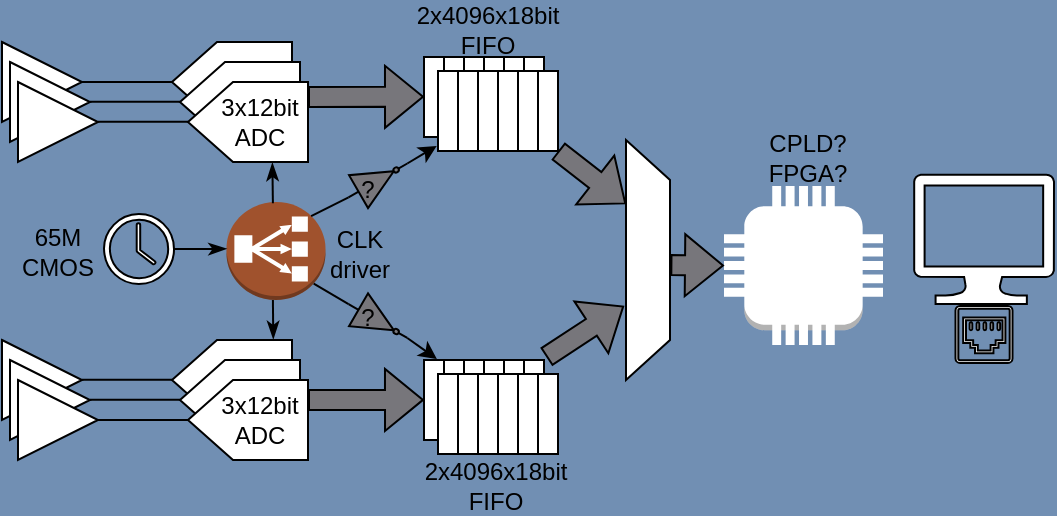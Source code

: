 <mxfile version="24.6.5" type="github">
  <diagram name="Page-1" id="jmYyxMxFKMTEYZxG9lPR">
    <mxGraphModel dx="552" dy="326" grid="1" gridSize="10" guides="1" tooltips="1" connect="1" arrows="1" fold="1" page="1" pageScale="1" pageWidth="850" pageHeight="1100" background="#718FB3" math="0" shadow="0">
      <root>
        <mxCell id="0" />
        <mxCell id="1" parent="0" />
        <mxCell id="bR-4oArYyXdeXGkrvtgy-1" value="" style="shape=offPageConnector;whiteSpace=wrap;html=1;rotation=90;" vertex="1" parent="1">
          <mxGeometry x="144" y="180" width="40" height="60" as="geometry" />
        </mxCell>
        <mxCell id="bR-4oArYyXdeXGkrvtgy-2" value="" style="shape=offPageConnector;whiteSpace=wrap;html=1;rotation=90;" vertex="1" parent="1">
          <mxGeometry x="148" y="190" width="40" height="60" as="geometry" />
        </mxCell>
        <mxCell id="bR-4oArYyXdeXGkrvtgy-3" value="" style="shape=offPageConnector;whiteSpace=wrap;html=1;rotation=90;" vertex="1" parent="1">
          <mxGeometry x="152" y="200" width="40" height="60" as="geometry" />
        </mxCell>
        <mxCell id="bR-4oArYyXdeXGkrvtgy-4" value="" style="shape=offPageConnector;whiteSpace=wrap;html=1;rotation=90;" vertex="1" parent="1">
          <mxGeometry x="144" y="329" width="40" height="60" as="geometry" />
        </mxCell>
        <mxCell id="bR-4oArYyXdeXGkrvtgy-5" value="" style="shape=offPageConnector;whiteSpace=wrap;html=1;rotation=90;" vertex="1" parent="1">
          <mxGeometry x="148" y="339" width="40" height="60" as="geometry" />
        </mxCell>
        <mxCell id="bR-4oArYyXdeXGkrvtgy-6" value="" style="shape=offPageConnector;whiteSpace=wrap;html=1;rotation=90;" vertex="1" parent="1">
          <mxGeometry x="152" y="349" width="40" height="60" as="geometry" />
        </mxCell>
        <mxCell id="bR-4oArYyXdeXGkrvtgy-7" value="" style="triangle;whiteSpace=wrap;html=1;" vertex="1" parent="1">
          <mxGeometry x="49" y="190" width="40" height="40" as="geometry" />
        </mxCell>
        <mxCell id="bR-4oArYyXdeXGkrvtgy-8" value="" style="triangle;whiteSpace=wrap;html=1;" vertex="1" parent="1">
          <mxGeometry x="53" y="200" width="40" height="40" as="geometry" />
        </mxCell>
        <mxCell id="bR-4oArYyXdeXGkrvtgy-9" value="" style="triangle;whiteSpace=wrap;html=1;" vertex="1" parent="1">
          <mxGeometry x="57" y="210" width="40" height="40" as="geometry" />
        </mxCell>
        <mxCell id="bR-4oArYyXdeXGkrvtgy-10" value="" style="triangle;whiteSpace=wrap;html=1;" vertex="1" parent="1">
          <mxGeometry x="49" y="339" width="40" height="40" as="geometry" />
        </mxCell>
        <mxCell id="bR-4oArYyXdeXGkrvtgy-11" value="" style="triangle;whiteSpace=wrap;html=1;" vertex="1" parent="1">
          <mxGeometry x="53" y="349" width="40" height="40" as="geometry" />
        </mxCell>
        <mxCell id="bR-4oArYyXdeXGkrvtgy-13" style="edgeStyle=orthogonalEdgeStyle;rounded=0;orthogonalLoop=1;jettySize=auto;html=1;entryX=0.5;entryY=1;entryDx=0;entryDy=0;strokeColor=default;curved=0;startArrow=none;startFill=0;endArrow=none;endFill=0;" edge="1" parent="1" source="bR-4oArYyXdeXGkrvtgy-12" target="bR-4oArYyXdeXGkrvtgy-6">
          <mxGeometry relative="1" as="geometry" />
        </mxCell>
        <mxCell id="bR-4oArYyXdeXGkrvtgy-12" value="" style="triangle;whiteSpace=wrap;html=1;" vertex="1" parent="1">
          <mxGeometry x="57" y="359" width="40" height="40" as="geometry" />
        </mxCell>
        <mxCell id="bR-4oArYyXdeXGkrvtgy-14" style="edgeStyle=orthogonalEdgeStyle;rounded=0;orthogonalLoop=1;jettySize=auto;html=1;entryX=0.5;entryY=1;entryDx=0;entryDy=0;strokeColor=default;curved=0;startArrow=none;startFill=0;endArrow=none;endFill=0;" edge="1" parent="1">
          <mxGeometry relative="1" as="geometry">
            <mxPoint x="93" y="368.92" as="sourcePoint" />
            <mxPoint x="138" y="368.92" as="targetPoint" />
          </mxGeometry>
        </mxCell>
        <mxCell id="bR-4oArYyXdeXGkrvtgy-15" style="edgeStyle=orthogonalEdgeStyle;rounded=0;orthogonalLoop=1;jettySize=auto;html=1;entryX=0.5;entryY=1;entryDx=0;entryDy=0;strokeColor=default;curved=0;startArrow=none;startFill=0;endArrow=none;endFill=0;" edge="1" parent="1">
          <mxGeometry relative="1" as="geometry">
            <mxPoint x="89" y="358.91" as="sourcePoint" />
            <mxPoint x="134" y="358.91" as="targetPoint" />
          </mxGeometry>
        </mxCell>
        <mxCell id="bR-4oArYyXdeXGkrvtgy-16" style="edgeStyle=orthogonalEdgeStyle;rounded=0;orthogonalLoop=1;jettySize=auto;html=1;entryX=0.5;entryY=1;entryDx=0;entryDy=0;strokeColor=default;curved=0;startArrow=none;startFill=0;endArrow=none;endFill=0;" edge="1" parent="1">
          <mxGeometry relative="1" as="geometry">
            <mxPoint x="97" y="229.89" as="sourcePoint" />
            <mxPoint x="142" y="229.89" as="targetPoint" />
          </mxGeometry>
        </mxCell>
        <mxCell id="bR-4oArYyXdeXGkrvtgy-17" style="edgeStyle=orthogonalEdgeStyle;rounded=0;orthogonalLoop=1;jettySize=auto;html=1;entryX=0.5;entryY=1;entryDx=0;entryDy=0;strokeColor=default;curved=0;startArrow=none;startFill=0;endArrow=none;endFill=0;" edge="1" parent="1">
          <mxGeometry relative="1" as="geometry">
            <mxPoint x="93" y="219.86" as="sourcePoint" />
            <mxPoint x="138" y="219.86" as="targetPoint" />
          </mxGeometry>
        </mxCell>
        <mxCell id="bR-4oArYyXdeXGkrvtgy-18" style="edgeStyle=orthogonalEdgeStyle;rounded=0;orthogonalLoop=1;jettySize=auto;html=1;entryX=0.5;entryY=1;entryDx=0;entryDy=0;strokeColor=default;curved=0;startArrow=none;startFill=0;endArrow=none;endFill=0;" edge="1" parent="1">
          <mxGeometry relative="1" as="geometry">
            <mxPoint x="89" y="210" as="sourcePoint" />
            <mxPoint x="134" y="210" as="targetPoint" />
          </mxGeometry>
        </mxCell>
        <mxCell id="bR-4oArYyXdeXGkrvtgy-19" value="&lt;div&gt;3x12bit&lt;/div&gt;&lt;div&gt;ADC&lt;/div&gt;" style="text;html=1;align=center;verticalAlign=middle;whiteSpace=wrap;rounded=0;" vertex="1" parent="1">
          <mxGeometry x="160" y="222.5" width="36" height="15" as="geometry" />
        </mxCell>
        <mxCell id="bR-4oArYyXdeXGkrvtgy-20" value="&lt;div&gt;3x12bit&lt;/div&gt;&lt;div&gt;ADC&lt;/div&gt;" style="text;html=1;align=center;verticalAlign=middle;whiteSpace=wrap;rounded=0;" vertex="1" parent="1">
          <mxGeometry x="160" y="371.5" width="36" height="15" as="geometry" />
        </mxCell>
        <mxCell id="bR-4oArYyXdeXGkrvtgy-21" value="" style="rounded=0;whiteSpace=wrap;html=1;" vertex="1" parent="1">
          <mxGeometry x="260" y="197.5" width="10" height="40" as="geometry" />
        </mxCell>
        <mxCell id="bR-4oArYyXdeXGkrvtgy-22" value="" style="rounded=0;whiteSpace=wrap;html=1;" vertex="1" parent="1">
          <mxGeometry x="270" y="197.5" width="10" height="40" as="geometry" />
        </mxCell>
        <mxCell id="bR-4oArYyXdeXGkrvtgy-23" value="" style="rounded=0;whiteSpace=wrap;html=1;" vertex="1" parent="1">
          <mxGeometry x="280" y="197.5" width="10" height="40" as="geometry" />
        </mxCell>
        <mxCell id="bR-4oArYyXdeXGkrvtgy-24" value="" style="rounded=0;whiteSpace=wrap;html=1;" vertex="1" parent="1">
          <mxGeometry x="290" y="197.5" width="10" height="40" as="geometry" />
        </mxCell>
        <mxCell id="bR-4oArYyXdeXGkrvtgy-25" value="" style="rounded=0;whiteSpace=wrap;html=1;" vertex="1" parent="1">
          <mxGeometry x="300" y="197.5" width="10" height="40" as="geometry" />
        </mxCell>
        <mxCell id="bR-4oArYyXdeXGkrvtgy-26" value="" style="rounded=0;whiteSpace=wrap;html=1;" vertex="1" parent="1">
          <mxGeometry x="310" y="197.5" width="10" height="40" as="geometry" />
        </mxCell>
        <mxCell id="bR-4oArYyXdeXGkrvtgy-27" value="" style="rounded=0;whiteSpace=wrap;html=1;" vertex="1" parent="1">
          <mxGeometry x="260" y="349" width="10" height="40" as="geometry" />
        </mxCell>
        <mxCell id="bR-4oArYyXdeXGkrvtgy-28" value="" style="rounded=0;whiteSpace=wrap;html=1;" vertex="1" parent="1">
          <mxGeometry x="270" y="349" width="10" height="40" as="geometry" />
        </mxCell>
        <mxCell id="bR-4oArYyXdeXGkrvtgy-29" value="" style="rounded=0;whiteSpace=wrap;html=1;" vertex="1" parent="1">
          <mxGeometry x="280" y="349" width="10" height="40" as="geometry" />
        </mxCell>
        <mxCell id="bR-4oArYyXdeXGkrvtgy-30" value="" style="rounded=0;whiteSpace=wrap;html=1;" vertex="1" parent="1">
          <mxGeometry x="290" y="349" width="10" height="40" as="geometry" />
        </mxCell>
        <mxCell id="bR-4oArYyXdeXGkrvtgy-31" value="" style="rounded=0;whiteSpace=wrap;html=1;" vertex="1" parent="1">
          <mxGeometry x="300" y="349" width="10" height="40" as="geometry" />
        </mxCell>
        <mxCell id="bR-4oArYyXdeXGkrvtgy-32" value="" style="rounded=0;whiteSpace=wrap;html=1;" vertex="1" parent="1">
          <mxGeometry x="310" y="349" width="10" height="40" as="geometry" />
        </mxCell>
        <mxCell id="bR-4oArYyXdeXGkrvtgy-35" value="" style="shape=flexArrow;endArrow=classic;html=1;rounded=0;entryX=1;entryY=0.5;entryDx=0;entryDy=0;exitX=0.25;exitY=0;exitDx=0;exitDy=0;fillColor=#77767b;" edge="1" parent="1" source="bR-4oArYyXdeXGkrvtgy-6">
          <mxGeometry width="50" height="50" relative="1" as="geometry">
            <mxPoint x="210" y="369" as="sourcePoint" />
            <mxPoint x="260" y="368.94" as="targetPoint" />
            <Array as="points" />
          </mxGeometry>
        </mxCell>
        <mxCell id="bR-4oArYyXdeXGkrvtgy-36" value="" style="shape=flexArrow;endArrow=classic;html=1;rounded=0;entryX=1;entryY=0.5;entryDx=0;entryDy=0;exitX=0.25;exitY=0;exitDx=0;exitDy=0;fillColor=#77767b;" edge="1" parent="1">
          <mxGeometry width="50" height="50" relative="1" as="geometry">
            <mxPoint x="202" y="217.45" as="sourcePoint" />
            <mxPoint x="260" y="217.39" as="targetPoint" />
            <Array as="points" />
          </mxGeometry>
        </mxCell>
        <mxCell id="bR-4oArYyXdeXGkrvtgy-37" value="&lt;div&gt;2x4096x18bit&lt;/div&gt;&lt;div&gt;FIFO&lt;/div&gt;" style="text;html=1;align=center;verticalAlign=middle;whiteSpace=wrap;rounded=0;" vertex="1" parent="1">
          <mxGeometry x="274" y="176.5" width="36" height="15" as="geometry" />
        </mxCell>
        <mxCell id="bR-4oArYyXdeXGkrvtgy-43" value="&lt;div&gt;&lt;br&gt;&lt;/div&gt;&lt;div&gt;65M&lt;/div&gt;&lt;div&gt;CMOS&lt;br&gt;&lt;/div&gt;" style="text;html=1;align=center;verticalAlign=middle;whiteSpace=wrap;rounded=0;" vertex="1" parent="1">
          <mxGeometry x="51" y="276" width="52" height="23" as="geometry" />
        </mxCell>
        <mxCell id="bR-4oArYyXdeXGkrvtgy-45" value="" style="sketch=0;pointerEvents=1;shadow=0;dashed=0;html=1;labelPosition=center;verticalLabelPosition=bottom;verticalAlign=top;outlineConnect=0;align=center;shape=mxgraph.office.concepts.clock;" vertex="1" parent="1">
          <mxGeometry x="100" y="276" width="35" height="35" as="geometry" />
        </mxCell>
        <mxCell id="bR-4oArYyXdeXGkrvtgy-46" value="" style="outlineConnect=0;dashed=0;verticalLabelPosition=bottom;verticalAlign=top;align=center;html=1;shape=mxgraph.aws3.classic_load_balancer;fillColor=#a0522d;fontColor=#ffffff;strokeColor=#6D1F00;" vertex="1" parent="1">
          <mxGeometry x="161.25" y="270" width="49.5" height="49" as="geometry" />
        </mxCell>
        <mxCell id="bR-4oArYyXdeXGkrvtgy-49" style="edgeStyle=orthogonalEdgeStyle;rounded=0;orthogonalLoop=1;jettySize=auto;html=1;entryX=0.5;entryY=1;entryDx=0;entryDy=0;strokeColor=default;curved=0;startArrow=none;startFill=0;endArrow=classicThin;endFill=1;" edge="1" parent="1" source="bR-4oArYyXdeXGkrvtgy-45">
          <mxGeometry relative="1" as="geometry">
            <mxPoint x="116.25" y="293.42" as="sourcePoint" />
            <mxPoint x="161.25" y="293.42" as="targetPoint" />
          </mxGeometry>
        </mxCell>
        <mxCell id="bR-4oArYyXdeXGkrvtgy-51" style="edgeStyle=orthogonalEdgeStyle;rounded=0;orthogonalLoop=1;jettySize=auto;html=1;strokeColor=default;curved=0;startArrow=none;startFill=0;endArrow=classicThin;endFill=1;entryX=1.012;entryY=0.297;entryDx=0;entryDy=0;entryPerimeter=0;" edge="1" parent="1" target="bR-4oArYyXdeXGkrvtgy-3">
          <mxGeometry relative="1" as="geometry">
            <mxPoint x="184.45" y="270.58" as="sourcePoint" />
            <mxPoint x="190" y="260" as="targetPoint" />
          </mxGeometry>
        </mxCell>
        <mxCell id="bR-4oArYyXdeXGkrvtgy-52" style="edgeStyle=orthogonalEdgeStyle;rounded=0;orthogonalLoop=1;jettySize=auto;html=1;strokeColor=default;curved=0;startArrow=none;startFill=0;endArrow=classicThin;endFill=1;entryX=-0.013;entryY=0.156;entryDx=0;entryDy=0;entryPerimeter=0;" edge="1" parent="1" target="bR-4oArYyXdeXGkrvtgy-4">
          <mxGeometry relative="1" as="geometry">
            <mxPoint x="184.45" y="318.98" as="sourcePoint" />
            <mxPoint x="184" y="298.4" as="targetPoint" />
          </mxGeometry>
        </mxCell>
        <mxCell id="bR-4oArYyXdeXGkrvtgy-54" value="&lt;div&gt;CLK&lt;/div&gt;&lt;div&gt;driver&lt;br&gt;&lt;/div&gt;" style="text;html=1;align=center;verticalAlign=middle;whiteSpace=wrap;rounded=0;" vertex="1" parent="1">
          <mxGeometry x="202" y="284" width="52" height="23" as="geometry" />
        </mxCell>
        <mxCell id="bR-4oArYyXdeXGkrvtgy-55" value="" style="rounded=0;whiteSpace=wrap;html=1;" vertex="1" parent="1">
          <mxGeometry x="267" y="204.5" width="10" height="40" as="geometry" />
        </mxCell>
        <mxCell id="bR-4oArYyXdeXGkrvtgy-56" value="" style="rounded=0;whiteSpace=wrap;html=1;" vertex="1" parent="1">
          <mxGeometry x="277" y="204.5" width="10" height="40" as="geometry" />
        </mxCell>
        <mxCell id="bR-4oArYyXdeXGkrvtgy-57" value="" style="rounded=0;whiteSpace=wrap;html=1;" vertex="1" parent="1">
          <mxGeometry x="287" y="204.5" width="10" height="40" as="geometry" />
        </mxCell>
        <mxCell id="bR-4oArYyXdeXGkrvtgy-58" value="" style="rounded=0;whiteSpace=wrap;html=1;" vertex="1" parent="1">
          <mxGeometry x="297" y="204.5" width="10" height="40" as="geometry" />
        </mxCell>
        <mxCell id="bR-4oArYyXdeXGkrvtgy-59" value="" style="rounded=0;whiteSpace=wrap;html=1;" vertex="1" parent="1">
          <mxGeometry x="307" y="204.5" width="10" height="40" as="geometry" />
        </mxCell>
        <mxCell id="bR-4oArYyXdeXGkrvtgy-60" value="" style="rounded=0;whiteSpace=wrap;html=1;" vertex="1" parent="1">
          <mxGeometry x="317" y="204.5" width="10" height="40" as="geometry" />
        </mxCell>
        <mxCell id="bR-4oArYyXdeXGkrvtgy-61" value="" style="rounded=0;whiteSpace=wrap;html=1;" vertex="1" parent="1">
          <mxGeometry x="267" y="356" width="10" height="40" as="geometry" />
        </mxCell>
        <mxCell id="bR-4oArYyXdeXGkrvtgy-62" value="" style="rounded=0;whiteSpace=wrap;html=1;" vertex="1" parent="1">
          <mxGeometry x="277" y="356" width="10" height="40" as="geometry" />
        </mxCell>
        <mxCell id="bR-4oArYyXdeXGkrvtgy-63" value="" style="rounded=0;whiteSpace=wrap;html=1;" vertex="1" parent="1">
          <mxGeometry x="287" y="356" width="10" height="40" as="geometry" />
        </mxCell>
        <mxCell id="bR-4oArYyXdeXGkrvtgy-64" value="" style="rounded=0;whiteSpace=wrap;html=1;" vertex="1" parent="1">
          <mxGeometry x="297" y="356" width="10" height="40" as="geometry" />
        </mxCell>
        <mxCell id="bR-4oArYyXdeXGkrvtgy-65" value="" style="rounded=0;whiteSpace=wrap;html=1;" vertex="1" parent="1">
          <mxGeometry x="307" y="356" width="10" height="40" as="geometry" />
        </mxCell>
        <mxCell id="bR-4oArYyXdeXGkrvtgy-66" value="" style="rounded=0;whiteSpace=wrap;html=1;" vertex="1" parent="1">
          <mxGeometry x="317" y="356" width="10" height="40" as="geometry" />
        </mxCell>
        <mxCell id="bR-4oArYyXdeXGkrvtgy-67" value="&lt;div&gt;2x4096x18bit&lt;/div&gt;&lt;div&gt;FIFO&lt;/div&gt;" style="text;html=1;align=center;verticalAlign=middle;whiteSpace=wrap;rounded=0;" vertex="1" parent="1">
          <mxGeometry x="278" y="404" width="36" height="15" as="geometry" />
        </mxCell>
        <mxCell id="bR-4oArYyXdeXGkrvtgy-68" value="" style="verticalLabelPosition=bottom;shadow=0;dashed=0;align=center;html=1;verticalAlign=top;shape=mxgraph.electrical.logic_gates.inverter_2;rotation=-30;fillColor=#77767B;" vertex="1" parent="1">
          <mxGeometry x="220" y="249.73" width="33.93" height="19" as="geometry" />
        </mxCell>
        <mxCell id="bR-4oArYyXdeXGkrvtgy-71" value="" style="verticalLabelPosition=bottom;shadow=0;dashed=0;align=center;html=1;verticalAlign=top;shape=mxgraph.electrical.logic_gates.inverter_2;rotation=30;fillColor=#77767B;" vertex="1" parent="1">
          <mxGeometry x="220" y="320" width="33.93" height="19" as="geometry" />
        </mxCell>
        <mxCell id="bR-4oArYyXdeXGkrvtgy-72" style="rounded=0;orthogonalLoop=1;jettySize=auto;html=1;entryX=0;entryY=0.5;entryDx=0;entryDy=0;strokeColor=default;startArrow=none;startFill=0;endArrow=none;endFill=0;entryPerimeter=0;exitX=0.881;exitY=0.832;exitDx=0;exitDy=0;exitPerimeter=0;" edge="1" parent="1" source="bR-4oArYyXdeXGkrvtgy-46" target="bR-4oArYyXdeXGkrvtgy-71">
          <mxGeometry relative="1" as="geometry">
            <mxPoint x="202" y="312" as="sourcePoint" />
            <mxPoint x="247" y="312" as="targetPoint" />
          </mxGeometry>
        </mxCell>
        <mxCell id="bR-4oArYyXdeXGkrvtgy-74" style="rounded=0;orthogonalLoop=1;jettySize=auto;html=1;entryX=0;entryY=0.5;entryDx=0;entryDy=0;strokeColor=default;startArrow=none;startFill=0;endArrow=none;endFill=0;entryPerimeter=0;exitX=0.855;exitY=0.145;exitDx=0;exitDy=0;exitPerimeter=0;" edge="1" parent="1" source="bR-4oArYyXdeXGkrvtgy-46" target="bR-4oArYyXdeXGkrvtgy-68">
          <mxGeometry relative="1" as="geometry">
            <mxPoint x="210" y="280" as="sourcePoint" />
            <mxPoint x="220" y="268.73" as="targetPoint" />
            <Array as="points" />
          </mxGeometry>
        </mxCell>
        <mxCell id="bR-4oArYyXdeXGkrvtgy-75" style="rounded=0;orthogonalLoop=1;jettySize=auto;html=1;exitX=1;exitY=0.5;exitDx=0;exitDy=0;exitPerimeter=0;entryX=-0.061;entryY=0.936;entryDx=0;entryDy=0;entryPerimeter=0;" edge="1" parent="1" source="bR-4oArYyXdeXGkrvtgy-68" target="bR-4oArYyXdeXGkrvtgy-55">
          <mxGeometry relative="1" as="geometry" />
        </mxCell>
        <mxCell id="bR-4oArYyXdeXGkrvtgy-76" style="rounded=0;orthogonalLoop=1;jettySize=auto;html=1;exitX=1;exitY=0.5;exitDx=0;exitDy=0;exitPerimeter=0;entryX=0.644;entryY=-0.012;entryDx=0;entryDy=0;entryPerimeter=0;" edge="1" parent="1" source="bR-4oArYyXdeXGkrvtgy-71" target="bR-4oArYyXdeXGkrvtgy-27">
          <mxGeometry relative="1" as="geometry" />
        </mxCell>
        <mxCell id="bR-4oArYyXdeXGkrvtgy-77" value="&amp;nbsp;" style="text;whiteSpace=wrap;html=1;" vertex="1" parent="1">
          <mxGeometry x="250" y="300" width="40" height="40" as="geometry" />
        </mxCell>
        <mxCell id="bR-4oArYyXdeXGkrvtgy-78" value="?" style="text;html=1;align=center;verticalAlign=middle;whiteSpace=wrap;rounded=0;" vertex="1" parent="1">
          <mxGeometry x="226" y="259.73" width="12" height="9" as="geometry" />
        </mxCell>
        <mxCell id="bR-4oArYyXdeXGkrvtgy-79" value="?" style="text;html=1;align=center;verticalAlign=middle;whiteSpace=wrap;rounded=0;" vertex="1" parent="1">
          <mxGeometry x="226" y="323" width="12" height="9" as="geometry" />
        </mxCell>
        <mxCell id="bR-4oArYyXdeXGkrvtgy-80" value="" style="verticalLabelPosition=bottom;html=1;verticalAlign=top;align=center;shape=mxgraph.azure.computer;pointerEvents=1;" vertex="1" parent="1">
          <mxGeometry x="505" y="256.24" width="70" height="64.73" as="geometry" />
        </mxCell>
        <mxCell id="bR-4oArYyXdeXGkrvtgy-83" value="" style="sketch=0;pointerEvents=1;shadow=0;dashed=0;html=1;aspect=fixed;labelPosition=center;verticalLabelPosition=bottom;verticalAlign=top;align=center;outlineConnect=0;shape=mxgraph.vvd.ethernet_port;" vertex="1" parent="1">
          <mxGeometry x="525.75" y="321.99" width="28.5" height="28.5" as="geometry" />
        </mxCell>
        <mxCell id="bR-4oArYyXdeXGkrvtgy-85" value="" style="outlineConnect=0;dashed=0;verticalLabelPosition=bottom;verticalAlign=top;align=center;html=1;shape=mxgraph.aws3.coffee_pot;" vertex="1" parent="1">
          <mxGeometry x="410" y="262.01" width="79.5" height="79.5" as="geometry" />
        </mxCell>
        <mxCell id="bR-4oArYyXdeXGkrvtgy-86" value="CPLD? FPGA?" style="text;html=1;align=center;verticalAlign=middle;whiteSpace=wrap;rounded=0;" vertex="1" parent="1">
          <mxGeometry x="434" y="240.51" width="36" height="15" as="geometry" />
        </mxCell>
        <mxCell id="bR-4oArYyXdeXGkrvtgy-87" value="" style="shape=trapezoid;perimeter=trapezoidPerimeter;whiteSpace=wrap;html=1;fixedSize=1;rotation=90;" vertex="1" parent="1">
          <mxGeometry x="312" y="288" width="120" height="22" as="geometry" />
        </mxCell>
        <mxCell id="bR-4oArYyXdeXGkrvtgy-88" value="" style="shape=flexArrow;endArrow=classic;html=1;rounded=0;entryX=1;entryY=0.5;entryDx=0;entryDy=0;fillColor=#77767b;exitX=1;exitY=1;exitDx=0;exitDy=0;" edge="1" parent="1" source="bR-4oArYyXdeXGkrvtgy-60">
          <mxGeometry width="50" height="50" relative="1" as="geometry">
            <mxPoint x="330" y="250" as="sourcePoint" />
            <mxPoint x="361" y="271" as="targetPoint" />
            <Array as="points" />
          </mxGeometry>
        </mxCell>
        <mxCell id="bR-4oArYyXdeXGkrvtgy-89" value="" style="shape=flexArrow;endArrow=classic;html=1;rounded=0;entryX=1;entryY=0.5;entryDx=0;entryDy=0;fillColor=#77767b;exitX=1.107;exitY=-0.038;exitDx=0;exitDy=0;exitPerimeter=0;" edge="1" parent="1" source="bR-4oArYyXdeXGkrvtgy-32">
          <mxGeometry width="50" height="50" relative="1" as="geometry">
            <mxPoint x="328" y="342" as="sourcePoint" />
            <mxPoint x="360" y="322" as="targetPoint" />
            <Array as="points" />
          </mxGeometry>
        </mxCell>
        <mxCell id="bR-4oArYyXdeXGkrvtgy-90" value="" style="shape=flexArrow;endArrow=classic;html=1;rounded=0;entryX=0;entryY=0.5;entryDx=0;entryDy=0;exitX=0.521;exitY=-0.009;exitDx=0;exitDy=0;fillColor=#77767b;exitPerimeter=0;entryPerimeter=0;" edge="1" parent="1" source="bR-4oArYyXdeXGkrvtgy-87" target="bR-4oArYyXdeXGkrvtgy-85">
          <mxGeometry width="50" height="50" relative="1" as="geometry">
            <mxPoint x="390" y="301.74" as="sourcePoint" />
            <mxPoint x="448" y="301.68" as="targetPoint" />
            <Array as="points" />
          </mxGeometry>
        </mxCell>
      </root>
    </mxGraphModel>
  </diagram>
</mxfile>
